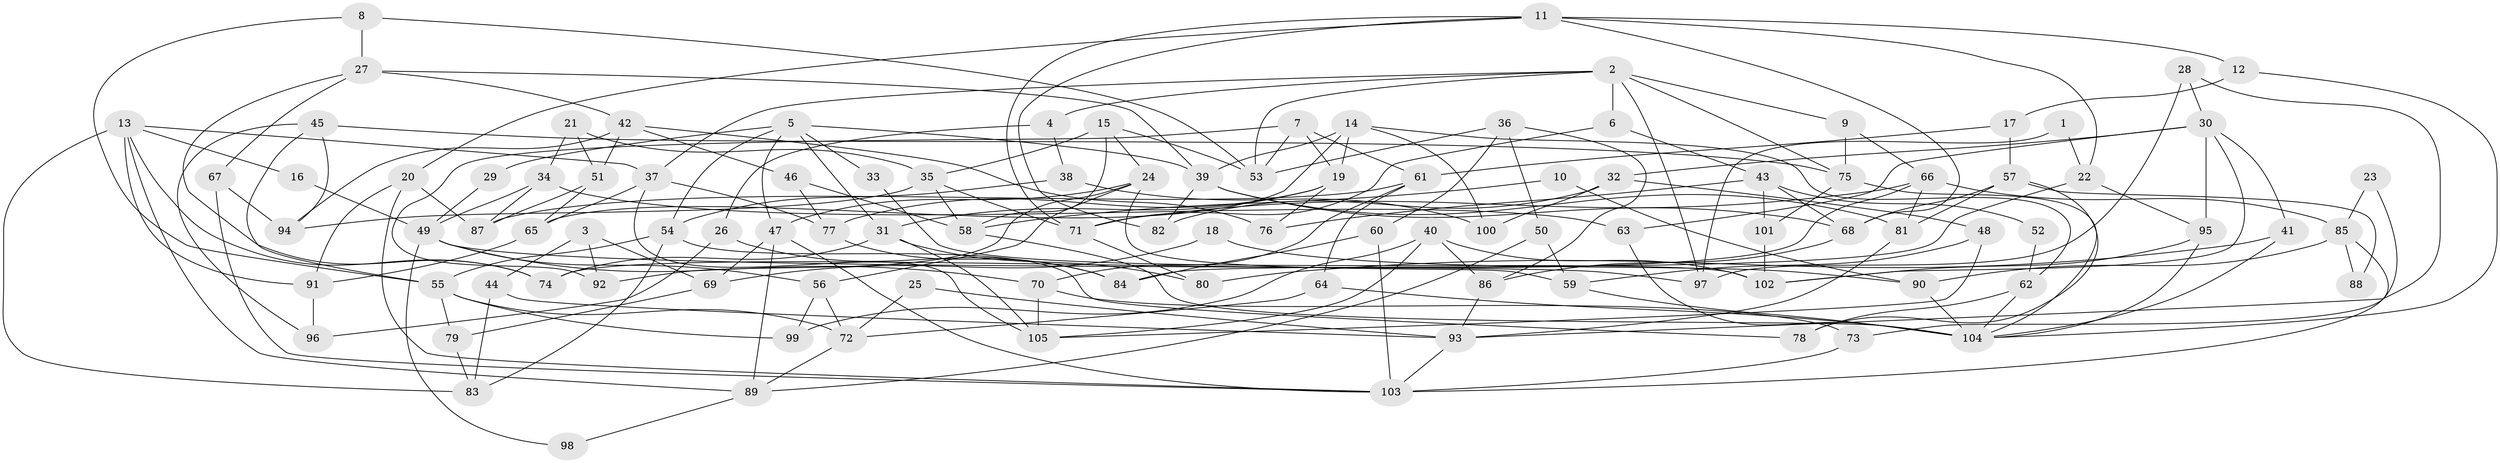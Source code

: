 // coarse degree distribution, {4: 0.23809523809523808, 9: 0.031746031746031744, 3: 0.2698412698412698, 13: 0.031746031746031744, 12: 0.015873015873015872, 2: 0.06349206349206349, 8: 0.047619047619047616, 7: 0.06349206349206349, 6: 0.15873015873015872, 5: 0.06349206349206349, 11: 0.015873015873015872}
// Generated by graph-tools (version 1.1) at 2025/18/03/04/25 18:18:48]
// undirected, 105 vertices, 210 edges
graph export_dot {
graph [start="1"]
  node [color=gray90,style=filled];
  1;
  2;
  3;
  4;
  5;
  6;
  7;
  8;
  9;
  10;
  11;
  12;
  13;
  14;
  15;
  16;
  17;
  18;
  19;
  20;
  21;
  22;
  23;
  24;
  25;
  26;
  27;
  28;
  29;
  30;
  31;
  32;
  33;
  34;
  35;
  36;
  37;
  38;
  39;
  40;
  41;
  42;
  43;
  44;
  45;
  46;
  47;
  48;
  49;
  50;
  51;
  52;
  53;
  54;
  55;
  56;
  57;
  58;
  59;
  60;
  61;
  62;
  63;
  64;
  65;
  66;
  67;
  68;
  69;
  70;
  71;
  72;
  73;
  74;
  75;
  76;
  77;
  78;
  79;
  80;
  81;
  82;
  83;
  84;
  85;
  86;
  87;
  88;
  89;
  90;
  91;
  92;
  93;
  94;
  95;
  96;
  97;
  98;
  99;
  100;
  101;
  102;
  103;
  104;
  105;
  1 -- 97;
  1 -- 22;
  2 -- 6;
  2 -- 4;
  2 -- 9;
  2 -- 37;
  2 -- 53;
  2 -- 75;
  2 -- 97;
  3 -- 44;
  3 -- 92;
  3 -- 69;
  4 -- 26;
  4 -- 38;
  5 -- 47;
  5 -- 54;
  5 -- 29;
  5 -- 31;
  5 -- 33;
  5 -- 39;
  6 -- 71;
  6 -- 43;
  7 -- 53;
  7 -- 19;
  7 -- 61;
  7 -- 92;
  8 -- 55;
  8 -- 27;
  8 -- 53;
  9 -- 75;
  9 -- 66;
  10 -- 58;
  10 -- 90;
  11 -- 20;
  11 -- 68;
  11 -- 12;
  11 -- 22;
  11 -- 71;
  11 -- 82;
  12 -- 104;
  12 -- 17;
  13 -- 37;
  13 -- 89;
  13 -- 16;
  13 -- 74;
  13 -- 83;
  13 -- 91;
  14 -- 19;
  14 -- 39;
  14 -- 62;
  14 -- 65;
  14 -- 100;
  15 -- 58;
  15 -- 53;
  15 -- 24;
  15 -- 35;
  16 -- 49;
  17 -- 61;
  17 -- 57;
  18 -- 69;
  18 -- 90;
  19 -- 77;
  19 -- 31;
  19 -- 76;
  20 -- 91;
  20 -- 103;
  20 -- 87;
  21 -- 34;
  21 -- 51;
  21 -- 35;
  22 -- 95;
  22 -- 84;
  23 -- 73;
  23 -- 85;
  24 -- 56;
  24 -- 47;
  24 -- 59;
  24 -- 92;
  25 -- 72;
  25 -- 93;
  26 -- 84;
  26 -- 96;
  27 -- 39;
  27 -- 74;
  27 -- 42;
  27 -- 67;
  28 -- 30;
  28 -- 93;
  28 -- 97;
  29 -- 49;
  30 -- 95;
  30 -- 63;
  30 -- 32;
  30 -- 41;
  30 -- 102;
  31 -- 74;
  31 -- 80;
  31 -- 105;
  32 -- 82;
  32 -- 48;
  32 -- 100;
  33 -- 102;
  34 -- 49;
  34 -- 87;
  34 -- 63;
  35 -- 58;
  35 -- 71;
  35 -- 94;
  36 -- 53;
  36 -- 86;
  36 -- 50;
  36 -- 60;
  37 -- 105;
  37 -- 65;
  37 -- 77;
  38 -- 54;
  38 -- 100;
  39 -- 81;
  39 -- 68;
  39 -- 82;
  40 -- 105;
  40 -- 102;
  40 -- 86;
  40 -- 99;
  41 -- 80;
  41 -- 104;
  42 -- 51;
  42 -- 46;
  42 -- 76;
  42 -- 94;
  43 -- 76;
  43 -- 68;
  43 -- 52;
  43 -- 101;
  44 -- 93;
  44 -- 83;
  45 -- 55;
  45 -- 94;
  45 -- 75;
  45 -- 96;
  46 -- 58;
  46 -- 77;
  47 -- 103;
  47 -- 69;
  47 -- 89;
  48 -- 59;
  48 -- 105;
  49 -- 97;
  49 -- 70;
  49 -- 56;
  49 -- 98;
  50 -- 59;
  50 -- 89;
  51 -- 65;
  51 -- 87;
  52 -- 62;
  54 -- 83;
  54 -- 78;
  54 -- 55;
  55 -- 72;
  55 -- 79;
  55 -- 99;
  56 -- 99;
  56 -- 72;
  57 -- 81;
  57 -- 68;
  57 -- 78;
  57 -- 88;
  58 -- 104;
  59 -- 104;
  60 -- 84;
  60 -- 103;
  61 -- 64;
  61 -- 70;
  61 -- 87;
  62 -- 104;
  62 -- 78;
  63 -- 104;
  64 -- 72;
  64 -- 104;
  65 -- 91;
  66 -- 71;
  66 -- 74;
  66 -- 81;
  66 -- 85;
  67 -- 94;
  67 -- 103;
  68 -- 86;
  69 -- 79;
  70 -- 105;
  70 -- 73;
  71 -- 80;
  72 -- 89;
  73 -- 103;
  75 -- 101;
  75 -- 104;
  77 -- 84;
  79 -- 83;
  81 -- 93;
  85 -- 103;
  85 -- 88;
  85 -- 90;
  86 -- 93;
  89 -- 98;
  90 -- 104;
  91 -- 96;
  93 -- 103;
  95 -- 104;
  95 -- 102;
  101 -- 102;
}
